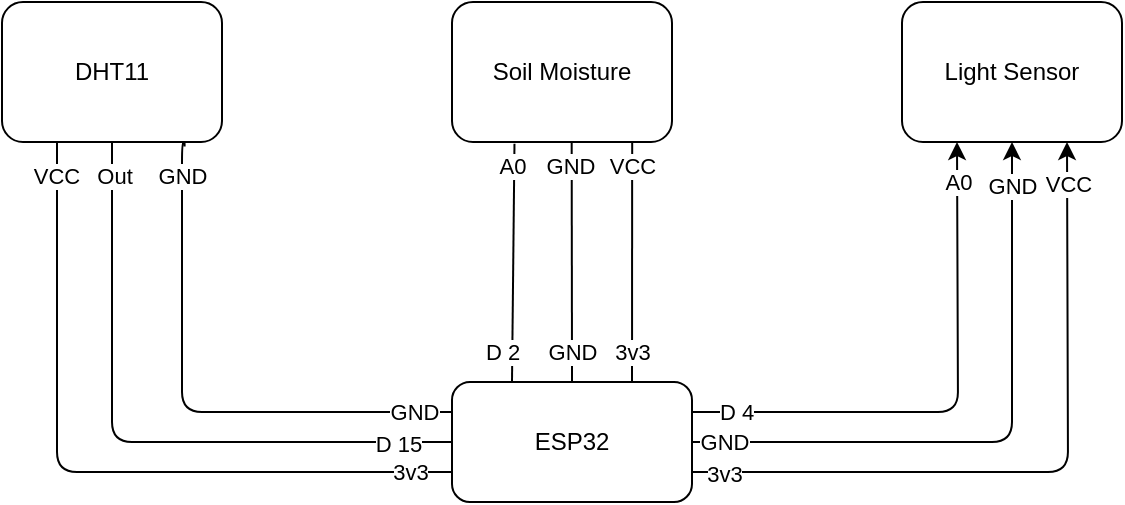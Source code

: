 <mxfile>
    <diagram name="Page-1" id="7e0a89b8-554c-2b80-1dc8-d5c74ca68de4">
        <mxGraphModel dx="161" dy="219" grid="1" gridSize="7" guides="1" tooltips="1" connect="1" arrows="1" fold="1" page="1" pageScale="1" pageWidth="1100" pageHeight="850" background="none" math="0" shadow="0">
            <root>
                <mxCell id="0"/>
                <mxCell id="1" parent="0"/>
                <mxCell id="1LkJMTMM2Qa85l0Mf3Gb-20" style="edgeStyle=orthogonalEdgeStyle;rounded=1;orthogonalLoop=1;jettySize=auto;html=1;exitX=0;exitY=0.25;exitDx=0;exitDy=0;endArrow=none;startFill=0;entryX=0.83;entryY=1.033;entryDx=0;entryDy=0;entryPerimeter=0;" parent="1" source="1LkJMTMM2Qa85l0Mf3Gb-1" target="1LkJMTMM2Qa85l0Mf3Gb-2" edge="1">
                    <mxGeometry relative="1" as="geometry">
                        <mxPoint x="320" y="410" as="targetPoint"/>
                        <Array as="points">
                            <mxPoint x="340" y="515"/>
                            <mxPoint x="340" y="380"/>
                            <mxPoint x="341" y="380"/>
                        </Array>
                    </mxGeometry>
                </mxCell>
                <mxCell id="1LkJMTMM2Qa85l0Mf3Gb-21" value="GND" style="edgeLabel;html=1;align=center;verticalAlign=middle;resizable=0;points=[];rounded=1;" parent="1LkJMTMM2Qa85l0Mf3Gb-20" vertex="1" connectable="0">
                    <mxGeometry x="-0.857" relative="1" as="geometry">
                        <mxPoint as="offset"/>
                    </mxGeometry>
                </mxCell>
                <mxCell id="1LkJMTMM2Qa85l0Mf3Gb-22" value="GND" style="edgeLabel;html=1;align=center;verticalAlign=middle;resizable=0;points=[];rounded=1;" parent="1LkJMTMM2Qa85l0Mf3Gb-20" vertex="1" connectable="0">
                    <mxGeometry x="0.878" relative="1" as="geometry">
                        <mxPoint y="4" as="offset"/>
                    </mxGeometry>
                </mxCell>
                <mxCell id="1LkJMTMM2Qa85l0Mf3Gb-24" style="edgeStyle=orthogonalEdgeStyle;rounded=1;orthogonalLoop=1;jettySize=auto;html=1;exitX=0;exitY=0.5;exitDx=0;exitDy=0;entryX=0.5;entryY=1;entryDx=0;entryDy=0;endArrow=none;startFill=0;" parent="1" source="1LkJMTMM2Qa85l0Mf3Gb-1" target="1LkJMTMM2Qa85l0Mf3Gb-2" edge="1">
                    <mxGeometry relative="1" as="geometry"/>
                </mxCell>
                <mxCell id="1LkJMTMM2Qa85l0Mf3Gb-25" value="D 15" style="edgeLabel;html=1;align=center;verticalAlign=middle;resizable=0;points=[];rounded=1;" parent="1LkJMTMM2Qa85l0Mf3Gb-24" vertex="1" connectable="0">
                    <mxGeometry x="-0.863" y="1" relative="1" as="geometry">
                        <mxPoint x="-5" as="offset"/>
                    </mxGeometry>
                </mxCell>
                <mxCell id="1LkJMTMM2Qa85l0Mf3Gb-26" value="Out" style="edgeLabel;html=1;align=center;verticalAlign=middle;resizable=0;points=[];rounded=1;" parent="1LkJMTMM2Qa85l0Mf3Gb-24" vertex="1" connectable="0">
                    <mxGeometry x="0.897" y="-1" relative="1" as="geometry">
                        <mxPoint as="offset"/>
                    </mxGeometry>
                </mxCell>
                <mxCell id="16" style="edgeStyle=none;html=1;exitX=1;exitY=0.75;exitDx=0;exitDy=0;rounded=1;curved=0;strokeColor=default;flowAnimation=0;shadow=0;entryX=0.75;entryY=1;entryDx=0;entryDy=0;" edge="1" parent="1" source="1LkJMTMM2Qa85l0Mf3Gb-1" target="1LkJMTMM2Qa85l0Mf3Gb-4">
                    <mxGeometry relative="1" as="geometry">
                        <mxPoint x="780" y="544.857" as="targetPoint"/>
                        <Array as="points">
                            <mxPoint x="783" y="545"/>
                        </Array>
                    </mxGeometry>
                </mxCell>
                <mxCell id="19" value="3v3" style="edgeLabel;html=1;align=center;verticalAlign=middle;resizable=0;points=[];rounded=1;" vertex="1" connectable="0" parent="16">
                    <mxGeometry x="-0.91" y="-1" relative="1" as="geometry">
                        <mxPoint as="offset"/>
                    </mxGeometry>
                </mxCell>
                <mxCell id="24" value="VCC" style="edgeLabel;html=1;align=center;verticalAlign=middle;resizable=0;points=[];rounded=1;" vertex="1" connectable="0" parent="16">
                    <mxGeometry x="0.882" relative="1" as="geometry">
                        <mxPoint as="offset"/>
                    </mxGeometry>
                </mxCell>
                <mxCell id="17" style="edgeStyle=none;html=1;exitX=1;exitY=0.5;exitDx=0;exitDy=0;entryX=0.5;entryY=1;entryDx=0;entryDy=0;" edge="1" parent="1" source="1LkJMTMM2Qa85l0Mf3Gb-1" target="1LkJMTMM2Qa85l0Mf3Gb-4">
                    <mxGeometry relative="1" as="geometry">
                        <Array as="points">
                            <mxPoint x="755" y="530"/>
                        </Array>
                    </mxGeometry>
                </mxCell>
                <mxCell id="20" value="GND" style="edgeLabel;html=1;align=center;verticalAlign=middle;resizable=0;points=[];rounded=1;" vertex="1" connectable="0" parent="17">
                    <mxGeometry x="-0.901" relative="1" as="geometry">
                        <mxPoint as="offset"/>
                    </mxGeometry>
                </mxCell>
                <mxCell id="23" value="GND" style="edgeLabel;html=1;align=center;verticalAlign=middle;resizable=0;points=[];rounded=1;" vertex="1" connectable="0" parent="17">
                    <mxGeometry x="0.862" relative="1" as="geometry">
                        <mxPoint as="offset"/>
                    </mxGeometry>
                </mxCell>
                <mxCell id="18" style="edgeStyle=none;rounded=1;html=1;exitX=1;exitY=0.25;exitDx=0;exitDy=0;entryX=0.25;entryY=1;entryDx=0;entryDy=0;jumpSize=0;" edge="1" parent="1" source="1LkJMTMM2Qa85l0Mf3Gb-1" target="1LkJMTMM2Qa85l0Mf3Gb-4">
                    <mxGeometry relative="1" as="geometry">
                        <Array as="points">
                            <mxPoint x="728" y="515"/>
                        </Array>
                    </mxGeometry>
                </mxCell>
                <mxCell id="21" value="D 4" style="edgeLabel;html=1;align=center;verticalAlign=middle;resizable=0;points=[];rounded=1;" vertex="1" connectable="0" parent="18">
                    <mxGeometry x="-0.89" relative="1" as="geometry">
                        <mxPoint x="7" as="offset"/>
                    </mxGeometry>
                </mxCell>
                <mxCell id="22" value="A0" style="edgeLabel;html=1;align=center;verticalAlign=middle;resizable=0;points=[];rounded=1;" vertex="1" connectable="0" parent="18">
                    <mxGeometry x="0.849" relative="1" as="geometry">
                        <mxPoint as="offset"/>
                    </mxGeometry>
                </mxCell>
                <mxCell id="1LkJMTMM2Qa85l0Mf3Gb-1" value="ESP32" style="rounded=1;whiteSpace=wrap;html=1;" parent="1" vertex="1">
                    <mxGeometry x="475" y="500" width="120" height="60" as="geometry"/>
                </mxCell>
                <mxCell id="1LkJMTMM2Qa85l0Mf3Gb-2" value="DHT11" style="rounded=1;whiteSpace=wrap;html=1;" parent="1" vertex="1">
                    <mxGeometry x="250" y="310" width="110" height="70" as="geometry"/>
                </mxCell>
                <mxCell id="1LkJMTMM2Qa85l0Mf3Gb-3" value="Soil Moisture" style="rounded=1;whiteSpace=wrap;html=1;" parent="1" vertex="1">
                    <mxGeometry x="475" y="310" width="110" height="70" as="geometry"/>
                </mxCell>
                <mxCell id="1LkJMTMM2Qa85l0Mf3Gb-4" value="Light Sensor" style="rounded=1;whiteSpace=wrap;html=1;" parent="1" vertex="1">
                    <mxGeometry x="700" y="310" width="110" height="70" as="geometry"/>
                </mxCell>
                <mxCell id="1LkJMTMM2Qa85l0Mf3Gb-18" style="edgeStyle=orthogonalEdgeStyle;rounded=1;orthogonalLoop=1;jettySize=auto;html=1;exitX=0;exitY=0.75;exitDx=0;exitDy=0;entryX=0.25;entryY=1;entryDx=0;entryDy=0;endArrow=none;startFill=0;" parent="1" source="1LkJMTMM2Qa85l0Mf3Gb-1" target="1LkJMTMM2Qa85l0Mf3Gb-2" edge="1">
                    <mxGeometry relative="1" as="geometry"/>
                </mxCell>
                <mxCell id="1LkJMTMM2Qa85l0Mf3Gb-19" value="VCC" style="edgeLabel;html=1;align=center;verticalAlign=middle;resizable=0;points=[];rounded=1;" parent="1LkJMTMM2Qa85l0Mf3Gb-18" vertex="1" connectable="0">
                    <mxGeometry x="0.902" y="1" relative="1" as="geometry">
                        <mxPoint y="-1" as="offset"/>
                    </mxGeometry>
                </mxCell>
                <mxCell id="1LkJMTMM2Qa85l0Mf3Gb-23" value="3v3" style="edgeLabel;html=1;align=center;verticalAlign=middle;resizable=0;points=[];rounded=1;" parent="1LkJMTMM2Qa85l0Mf3Gb-18" vertex="1" connectable="0">
                    <mxGeometry x="-0.882" relative="1" as="geometry">
                        <mxPoint as="offset"/>
                    </mxGeometry>
                </mxCell>
                <mxCell id="6" style="edgeStyle=none;html=1;exitX=0.75;exitY=0;exitDx=0;exitDy=0;entryX=0.819;entryY=1;entryDx=0;entryDy=0;entryPerimeter=0;endArrow=none;endFill=0;rounded=1;" edge="1" parent="1" source="1LkJMTMM2Qa85l0Mf3Gb-1" target="1LkJMTMM2Qa85l0Mf3Gb-3">
                    <mxGeometry relative="1" as="geometry"/>
                </mxCell>
                <mxCell id="9" value="3v3" style="edgeLabel;html=1;align=center;verticalAlign=middle;resizable=0;points=[];rounded=1;" vertex="1" connectable="0" parent="6">
                    <mxGeometry x="-0.833" relative="1" as="geometry">
                        <mxPoint y="-5" as="offset"/>
                    </mxGeometry>
                </mxCell>
                <mxCell id="10" value="VCC" style="edgeLabel;html=1;align=center;verticalAlign=middle;resizable=0;points=[];rounded=1;" vertex="1" connectable="0" parent="6">
                    <mxGeometry x="0.824" relative="1" as="geometry">
                        <mxPoint y="1" as="offset"/>
                    </mxGeometry>
                </mxCell>
                <mxCell id="7" style="edgeStyle=none;html=1;exitX=0.5;exitY=0;exitDx=0;exitDy=0;entryX=0.544;entryY=1;entryDx=0;entryDy=0;entryPerimeter=0;endArrow=none;endFill=0;rounded=1;" edge="1" parent="1" source="1LkJMTMM2Qa85l0Mf3Gb-1" target="1LkJMTMM2Qa85l0Mf3Gb-3">
                    <mxGeometry relative="1" as="geometry"/>
                </mxCell>
                <mxCell id="11" value="GND" style="edgeLabel;html=1;align=center;verticalAlign=middle;resizable=0;points=[];rounded=1;" vertex="1" connectable="0" parent="7">
                    <mxGeometry x="-0.795" relative="1" as="geometry">
                        <mxPoint y="-3" as="offset"/>
                    </mxGeometry>
                </mxCell>
                <mxCell id="12" value="GND" style="edgeLabel;html=1;align=center;verticalAlign=middle;resizable=0;points=[];rounded=1;" vertex="1" connectable="0" parent="7">
                    <mxGeometry x="0.824" relative="1" as="geometry">
                        <mxPoint x="-1" y="1" as="offset"/>
                    </mxGeometry>
                </mxCell>
                <mxCell id="8" style="edgeStyle=none;html=1;exitX=0.25;exitY=0;exitDx=0;exitDy=0;entryX=0.284;entryY=1.012;entryDx=0;entryDy=0;entryPerimeter=0;endArrow=none;endFill=0;rounded=1;" edge="1" parent="1" source="1LkJMTMM2Qa85l0Mf3Gb-1" target="1LkJMTMM2Qa85l0Mf3Gb-3">
                    <mxGeometry relative="1" as="geometry"/>
                </mxCell>
                <mxCell id="13" value="A0" style="edgeLabel;html=1;align=center;verticalAlign=middle;resizable=0;points=[];rounded=1;" vertex="1" connectable="0" parent="8">
                    <mxGeometry x="0.817" y="1" relative="1" as="geometry">
                        <mxPoint as="offset"/>
                    </mxGeometry>
                </mxCell>
                <mxCell id="14" value="D 2" style="edgeLabel;html=1;align=center;verticalAlign=middle;resizable=0;points=[];rounded=1;" vertex="1" connectable="0" parent="8">
                    <mxGeometry x="-0.736" y="1" relative="1" as="geometry">
                        <mxPoint x="-4" as="offset"/>
                    </mxGeometry>
                </mxCell>
            </root>
        </mxGraphModel>
    </diagram>
</mxfile>